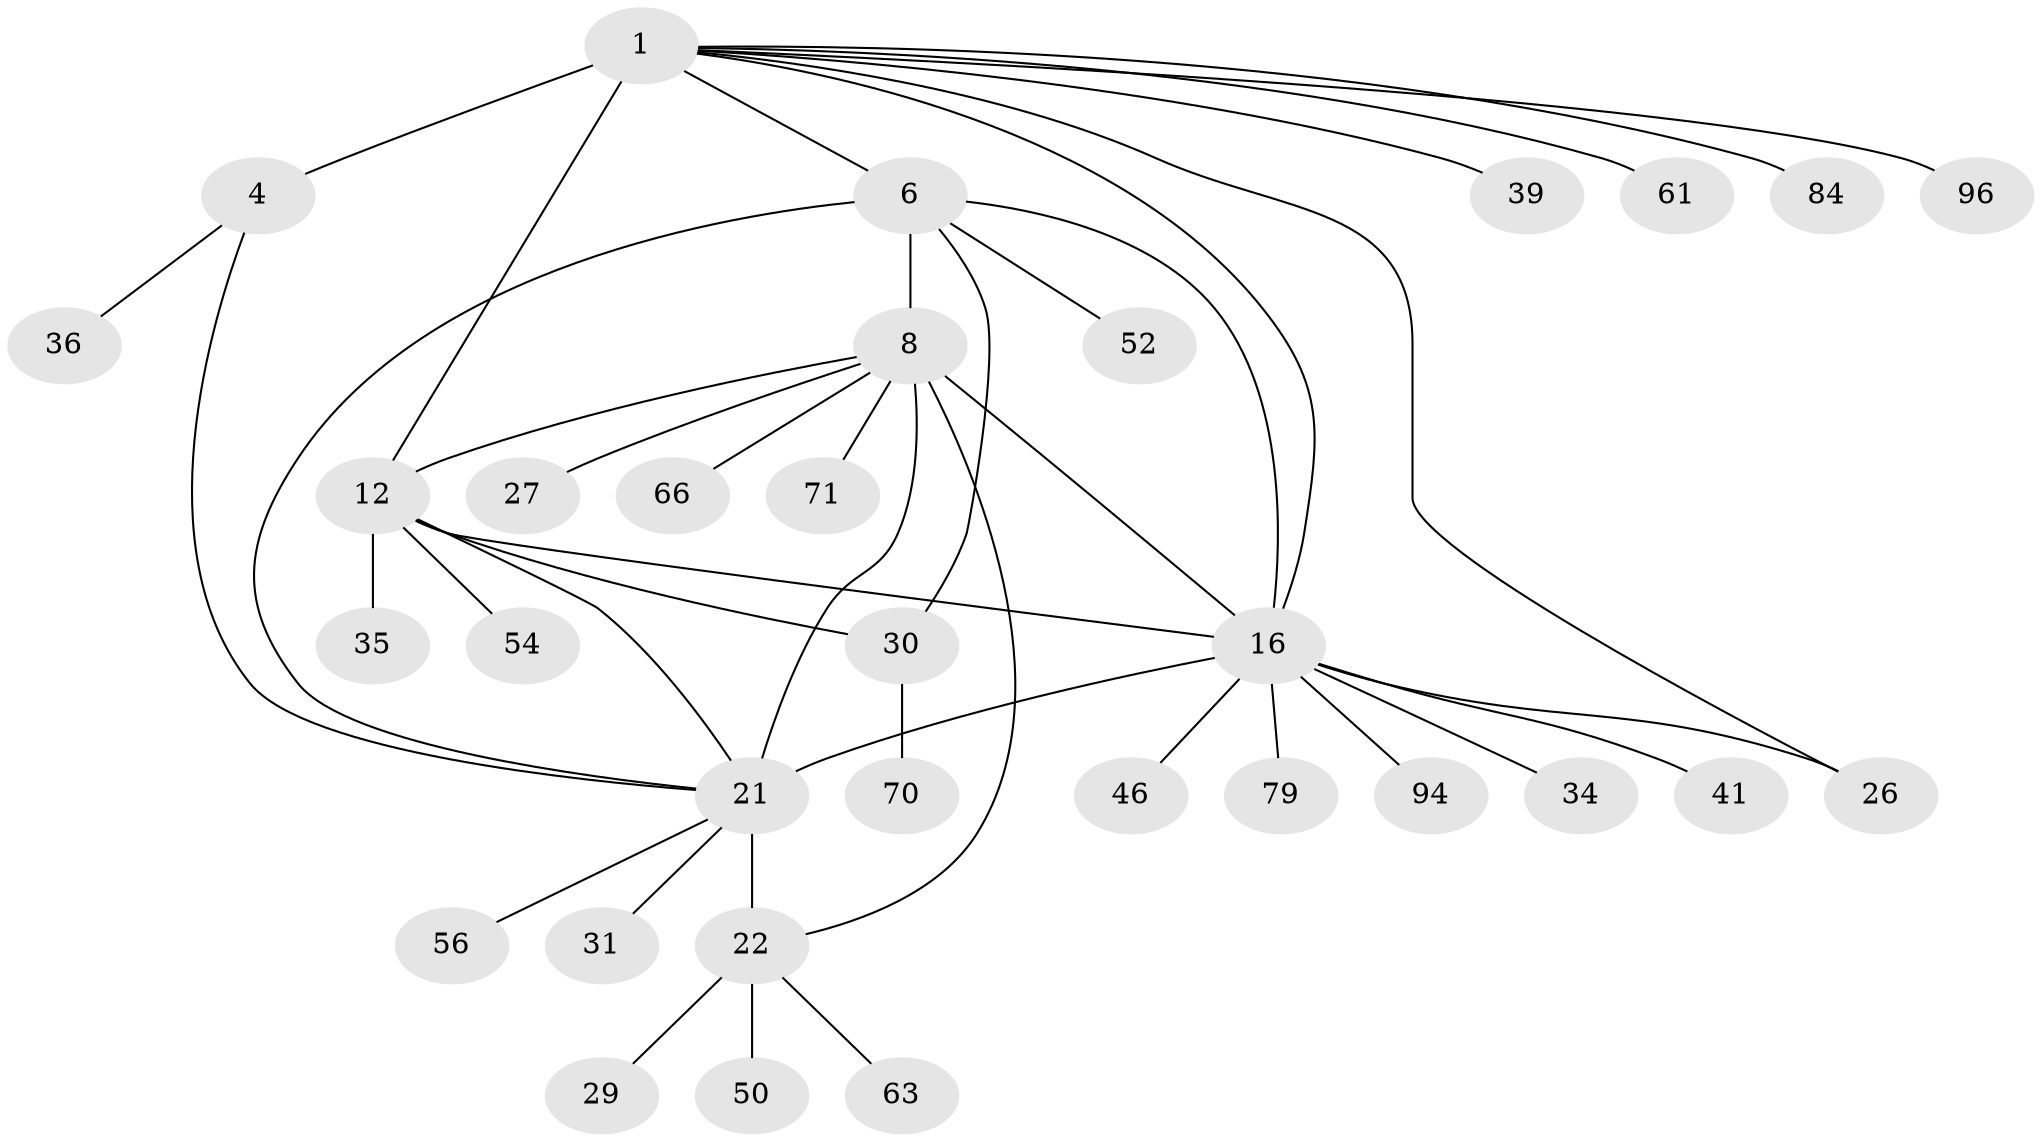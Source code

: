 // original degree distribution, {6: 0.046296296296296294, 9: 0.037037037037037035, 5: 0.046296296296296294, 7: 0.05555555555555555, 8: 0.018518518518518517, 10: 0.009259259259259259, 13: 0.009259259259259259, 12: 0.009259259259259259, 11: 0.009259259259259259, 3: 0.046296296296296294, 2: 0.12962962962962962, 1: 0.5740740740740741, 4: 0.009259259259259259}
// Generated by graph-tools (version 1.1) at 2025/19/03/04/25 18:19:35]
// undirected, 32 vertices, 42 edges
graph export_dot {
graph [start="1"]
  node [color=gray90,style=filled];
  1 [super="+5+2+91"];
  4 [super="+43"];
  6 [super="+97+7"];
  8 [super="+62+9"];
  12 [super="+64+37+15+13+14"];
  16 [super="+75+88+17+58+18+69+19+32+67"];
  21 [super="+49+25+78+73+55"];
  22 [super="+23+77+24"];
  26 [super="+45"];
  27 [super="+38"];
  29;
  30 [super="+33+106+80+51"];
  31;
  34 [super="+76+85"];
  35;
  36 [super="+86"];
  39;
  41;
  46 [super="+92"];
  50;
  52;
  54;
  56;
  61;
  63 [super="+95+107"];
  66;
  70;
  71;
  79;
  84;
  94;
  96;
  1 -- 4 [weight=4];
  1 -- 16 [weight=2];
  1 -- 84;
  1 -- 26;
  1 -- 96;
  1 -- 6;
  1 -- 39;
  1 -- 12 [weight=4];
  1 -- 61;
  4 -- 21;
  4 -- 36;
  6 -- 8 [weight=6];
  6 -- 16;
  6 -- 52;
  6 -- 21;
  6 -- 30;
  8 -- 66;
  8 -- 16 [weight=2];
  8 -- 22 [weight=2];
  8 -- 12;
  8 -- 21;
  8 -- 71;
  8 -- 27;
  12 -- 16;
  12 -- 54;
  12 -- 35;
  12 -- 21;
  12 -- 30;
  16 -- 41;
  16 -- 46;
  16 -- 79;
  16 -- 94;
  16 -- 34;
  16 -- 21 [weight=2];
  16 -- 26;
  21 -- 22 [weight=6];
  21 -- 56;
  21 -- 31;
  22 -- 50;
  22 -- 63;
  22 -- 29;
  30 -- 70;
}
